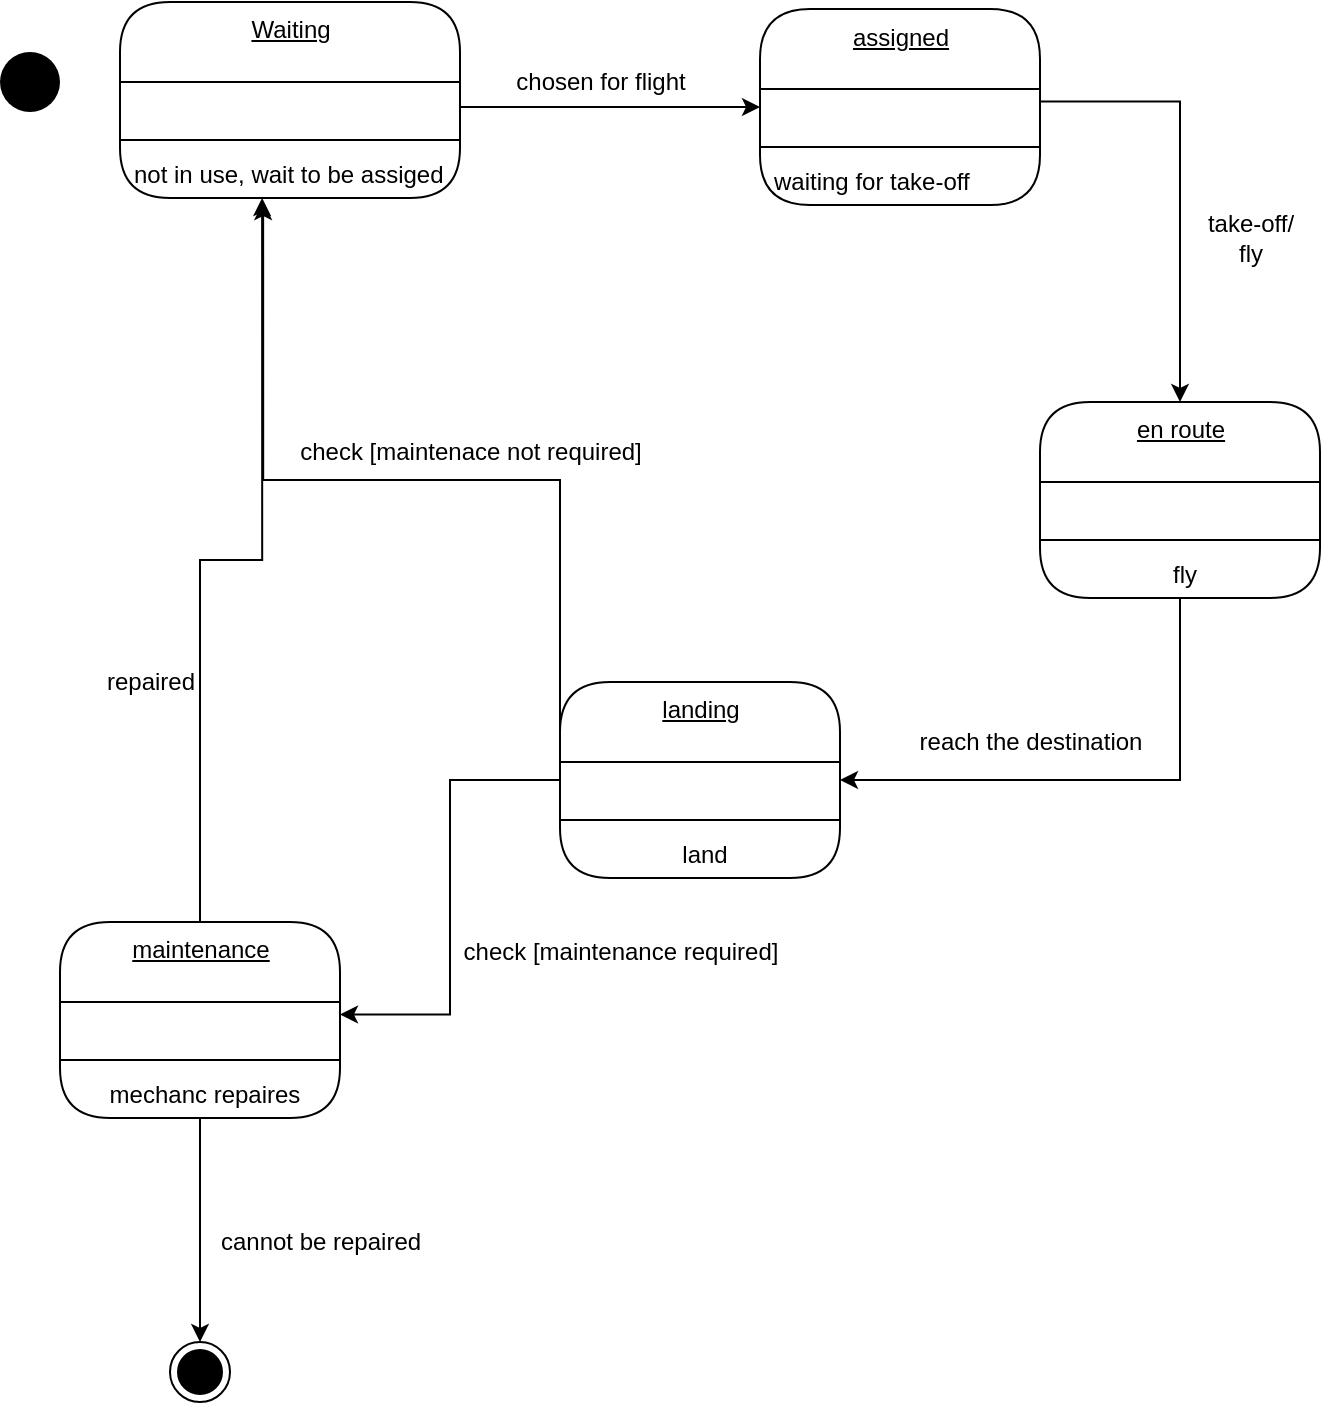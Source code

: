 <mxfile version="20.1.1" type="github">
  <diagram name="Page-1" id="58cdce13-f638-feb5-8d6f-7d28b1aa9fa0">
    <mxGraphModel dx="822" dy="792" grid="1" gridSize="10" guides="1" tooltips="1" connect="1" arrows="1" fold="1" page="1" pageScale="1" pageWidth="1100" pageHeight="850" background="none" math="0" shadow="0">
      <root>
        <mxCell id="0" />
        <mxCell id="1" parent="0" />
        <mxCell id="PmqrdPCJsQn4eMu9PbWC-1" value="Waiting" style="swimlane;fontStyle=4;align=center;verticalAlign=top;childLayout=stackLayout;horizontal=1;startSize=40;horizontalStack=0;resizeParent=1;resizeParentMax=0;resizeLast=0;collapsible=0;marginBottom=0;html=1;rounded=1;absoluteArcSize=1;arcSize=50;" vertex="1" parent="1">
          <mxGeometry x="140" y="110" width="170" height="98" as="geometry" />
        </mxCell>
        <mxCell id="PmqrdPCJsQn4eMu9PbWC-5" value=" " style="fillColor=none;strokeColor=none;align=left;verticalAlign=middle;spacingLeft=5;" vertex="1" parent="PmqrdPCJsQn4eMu9PbWC-1">
          <mxGeometry y="40" width="170" height="25" as="geometry" />
        </mxCell>
        <mxCell id="PmqrdPCJsQn4eMu9PbWC-6" value="" style="line;strokeWidth=1;fillColor=none;align=left;verticalAlign=middle;spacingTop=-1;spacingLeft=3;spacingRight=3;rotatable=0;labelPosition=right;points=[];portConstraint=eastwest;" vertex="1" parent="PmqrdPCJsQn4eMu9PbWC-1">
          <mxGeometry y="65" width="170" height="8" as="geometry" />
        </mxCell>
        <mxCell id="PmqrdPCJsQn4eMu9PbWC-7" value="not in use, wait to be assiged" style="fillColor=none;strokeColor=none;align=left;verticalAlign=middle;spacingLeft=5;" vertex="1" parent="PmqrdPCJsQn4eMu9PbWC-1">
          <mxGeometry y="73" width="170" height="25" as="geometry" />
        </mxCell>
        <mxCell id="PmqrdPCJsQn4eMu9PbWC-8" value="" style="ellipse;fillColor=#000000;strokeColor=none;" vertex="1" parent="1">
          <mxGeometry x="80" y="135" width="30" height="30" as="geometry" />
        </mxCell>
        <mxCell id="PmqrdPCJsQn4eMu9PbWC-9" value="assigned" style="swimlane;fontStyle=4;align=center;verticalAlign=top;childLayout=stackLayout;horizontal=1;startSize=40;horizontalStack=0;resizeParent=1;resizeParentMax=0;resizeLast=0;collapsible=0;marginBottom=0;html=1;rounded=1;absoluteArcSize=1;arcSize=50;" vertex="1" parent="1">
          <mxGeometry x="460" y="113.5" width="140" height="98" as="geometry" />
        </mxCell>
        <mxCell id="PmqrdPCJsQn4eMu9PbWC-10" value=" " style="fillColor=none;strokeColor=none;align=left;verticalAlign=middle;spacingLeft=5;" vertex="1" parent="PmqrdPCJsQn4eMu9PbWC-9">
          <mxGeometry y="40" width="140" height="25" as="geometry" />
        </mxCell>
        <mxCell id="PmqrdPCJsQn4eMu9PbWC-11" value="" style="line;strokeWidth=1;fillColor=none;align=left;verticalAlign=middle;spacingTop=-1;spacingLeft=3;spacingRight=3;rotatable=0;labelPosition=right;points=[];portConstraint=eastwest;" vertex="1" parent="PmqrdPCJsQn4eMu9PbWC-9">
          <mxGeometry y="65" width="140" height="8" as="geometry" />
        </mxCell>
        <mxCell id="PmqrdPCJsQn4eMu9PbWC-12" value="waiting for take-off" style="fillColor=none;strokeColor=none;align=left;verticalAlign=middle;spacingLeft=5;" vertex="1" parent="PmqrdPCJsQn4eMu9PbWC-9">
          <mxGeometry y="73" width="140" height="25" as="geometry" />
        </mxCell>
        <mxCell id="PmqrdPCJsQn4eMu9PbWC-15" style="edgeStyle=orthogonalEdgeStyle;rounded=0;orthogonalLoop=1;jettySize=auto;html=1;exitX=1;exitY=0.5;exitDx=0;exitDy=0;entryX=0;entryY=0.5;entryDx=0;entryDy=0;" edge="1" parent="1" source="PmqrdPCJsQn4eMu9PbWC-5" target="PmqrdPCJsQn4eMu9PbWC-9">
          <mxGeometry relative="1" as="geometry" />
        </mxCell>
        <mxCell id="PmqrdPCJsQn4eMu9PbWC-16" value="chosen for flight" style="text;html=1;align=center;verticalAlign=middle;resizable=0;points=[];autosize=1;strokeColor=none;fillColor=none;" vertex="1" parent="1">
          <mxGeometry x="325" y="135" width="110" height="30" as="geometry" />
        </mxCell>
        <mxCell id="PmqrdPCJsQn4eMu9PbWC-17" value="en route" style="swimlane;fontStyle=4;align=center;verticalAlign=top;childLayout=stackLayout;horizontal=1;startSize=40;horizontalStack=0;resizeParent=1;resizeParentMax=0;resizeLast=0;collapsible=0;marginBottom=0;html=1;rounded=1;absoluteArcSize=1;arcSize=50;" vertex="1" parent="1">
          <mxGeometry x="600" y="310" width="140" height="98" as="geometry" />
        </mxCell>
        <mxCell id="PmqrdPCJsQn4eMu9PbWC-18" value=" " style="fillColor=none;strokeColor=none;align=left;verticalAlign=middle;spacingLeft=5;" vertex="1" parent="PmqrdPCJsQn4eMu9PbWC-17">
          <mxGeometry y="40" width="140" height="25" as="geometry" />
        </mxCell>
        <mxCell id="PmqrdPCJsQn4eMu9PbWC-19" value="" style="line;strokeWidth=1;fillColor=none;align=left;verticalAlign=middle;spacingTop=-1;spacingLeft=3;spacingRight=3;rotatable=0;labelPosition=right;points=[];portConstraint=eastwest;" vertex="1" parent="PmqrdPCJsQn4eMu9PbWC-17">
          <mxGeometry y="65" width="140" height="8" as="geometry" />
        </mxCell>
        <mxCell id="PmqrdPCJsQn4eMu9PbWC-20" value="fly" style="fillColor=none;strokeColor=none;align=center;verticalAlign=middle;spacingLeft=5;" vertex="1" parent="PmqrdPCJsQn4eMu9PbWC-17">
          <mxGeometry y="73" width="140" height="25" as="geometry" />
        </mxCell>
        <mxCell id="PmqrdPCJsQn4eMu9PbWC-21" style="edgeStyle=orthogonalEdgeStyle;rounded=0;orthogonalLoop=1;jettySize=auto;html=1;exitX=1;exitY=0.25;exitDx=0;exitDy=0;" edge="1" parent="1" source="PmqrdPCJsQn4eMu9PbWC-10" target="PmqrdPCJsQn4eMu9PbWC-17">
          <mxGeometry relative="1" as="geometry" />
        </mxCell>
        <mxCell id="PmqrdPCJsQn4eMu9PbWC-22" value="take-off/&lt;br&gt;fly" style="text;html=1;align=center;verticalAlign=middle;resizable=0;points=[];autosize=1;strokeColor=none;fillColor=none;" vertex="1" parent="1">
          <mxGeometry x="670" y="208" width="70" height="40" as="geometry" />
        </mxCell>
        <mxCell id="PmqrdPCJsQn4eMu9PbWC-37" style="edgeStyle=orthogonalEdgeStyle;rounded=0;orthogonalLoop=1;jettySize=auto;html=1;entryX=1;entryY=0.25;entryDx=0;entryDy=0;" edge="1" parent="1" source="PmqrdPCJsQn4eMu9PbWC-23" target="PmqrdPCJsQn4eMu9PbWC-30">
          <mxGeometry relative="1" as="geometry" />
        </mxCell>
        <mxCell id="PmqrdPCJsQn4eMu9PbWC-23" value="landing" style="swimlane;fontStyle=4;align=center;verticalAlign=top;childLayout=stackLayout;horizontal=1;startSize=40;horizontalStack=0;resizeParent=1;resizeParentMax=0;resizeLast=0;collapsible=0;marginBottom=0;html=1;rounded=1;absoluteArcSize=1;arcSize=50;" vertex="1" parent="1">
          <mxGeometry x="360" y="450" width="140" height="98" as="geometry" />
        </mxCell>
        <mxCell id="PmqrdPCJsQn4eMu9PbWC-24" value=" " style="fillColor=none;strokeColor=none;align=left;verticalAlign=middle;spacingLeft=5;" vertex="1" parent="PmqrdPCJsQn4eMu9PbWC-23">
          <mxGeometry y="40" width="140" height="25" as="geometry" />
        </mxCell>
        <mxCell id="PmqrdPCJsQn4eMu9PbWC-25" value="" style="line;strokeWidth=1;fillColor=none;align=left;verticalAlign=middle;spacingTop=-1;spacingLeft=3;spacingRight=3;rotatable=0;labelPosition=right;points=[];portConstraint=eastwest;" vertex="1" parent="PmqrdPCJsQn4eMu9PbWC-23">
          <mxGeometry y="65" width="140" height="8" as="geometry" />
        </mxCell>
        <mxCell id="PmqrdPCJsQn4eMu9PbWC-26" value="land" style="fillColor=none;strokeColor=none;align=center;verticalAlign=middle;spacingLeft=5;" vertex="1" parent="PmqrdPCJsQn4eMu9PbWC-23">
          <mxGeometry y="73" width="140" height="25" as="geometry" />
        </mxCell>
        <mxCell id="PmqrdPCJsQn4eMu9PbWC-27" style="edgeStyle=orthogonalEdgeStyle;rounded=0;orthogonalLoop=1;jettySize=auto;html=1;exitX=0.5;exitY=1;exitDx=0;exitDy=0;entryX=1;entryY=0.5;entryDx=0;entryDy=0;" edge="1" parent="1" source="PmqrdPCJsQn4eMu9PbWC-20" target="PmqrdPCJsQn4eMu9PbWC-23">
          <mxGeometry relative="1" as="geometry" />
        </mxCell>
        <mxCell id="PmqrdPCJsQn4eMu9PbWC-28" value="reach the destination" style="text;html=1;align=center;verticalAlign=middle;resizable=0;points=[];autosize=1;strokeColor=none;fillColor=none;" vertex="1" parent="1">
          <mxGeometry x="530" y="465" width="130" height="30" as="geometry" />
        </mxCell>
        <mxCell id="PmqrdPCJsQn4eMu9PbWC-42" style="edgeStyle=orthogonalEdgeStyle;rounded=0;orthogonalLoop=1;jettySize=auto;html=1;exitX=0.5;exitY=0;exitDx=0;exitDy=0;entryX=0.418;entryY=1;entryDx=0;entryDy=0;entryPerimeter=0;" edge="1" parent="1" source="PmqrdPCJsQn4eMu9PbWC-29" target="PmqrdPCJsQn4eMu9PbWC-7">
          <mxGeometry relative="1" as="geometry" />
        </mxCell>
        <mxCell id="PmqrdPCJsQn4eMu9PbWC-29" value="maintenance" style="swimlane;fontStyle=4;align=center;verticalAlign=top;childLayout=stackLayout;horizontal=1;startSize=40;horizontalStack=0;resizeParent=1;resizeParentMax=0;resizeLast=0;collapsible=0;marginBottom=0;html=1;rounded=1;absoluteArcSize=1;arcSize=50;" vertex="1" parent="1">
          <mxGeometry x="110" y="570" width="140" height="98" as="geometry" />
        </mxCell>
        <mxCell id="PmqrdPCJsQn4eMu9PbWC-30" value=" " style="fillColor=none;strokeColor=none;align=left;verticalAlign=middle;spacingLeft=5;" vertex="1" parent="PmqrdPCJsQn4eMu9PbWC-29">
          <mxGeometry y="40" width="140" height="25" as="geometry" />
        </mxCell>
        <mxCell id="PmqrdPCJsQn4eMu9PbWC-31" value="" style="line;strokeWidth=1;fillColor=none;align=left;verticalAlign=middle;spacingTop=-1;spacingLeft=3;spacingRight=3;rotatable=0;labelPosition=right;points=[];portConstraint=eastwest;" vertex="1" parent="PmqrdPCJsQn4eMu9PbWC-29">
          <mxGeometry y="65" width="140" height="8" as="geometry" />
        </mxCell>
        <mxCell id="PmqrdPCJsQn4eMu9PbWC-32" value="mechanc repaires" style="fillColor=none;strokeColor=none;align=center;verticalAlign=middle;spacingLeft=5;" vertex="1" parent="PmqrdPCJsQn4eMu9PbWC-29">
          <mxGeometry y="73" width="140" height="25" as="geometry" />
        </mxCell>
        <mxCell id="PmqrdPCJsQn4eMu9PbWC-34" value="check [maintenance required]" style="text;html=1;align=center;verticalAlign=middle;resizable=0;points=[];autosize=1;strokeColor=none;fillColor=none;" vertex="1" parent="1">
          <mxGeometry x="300" y="570" width="180" height="30" as="geometry" />
        </mxCell>
        <mxCell id="PmqrdPCJsQn4eMu9PbWC-35" style="edgeStyle=orthogonalEdgeStyle;rounded=0;orthogonalLoop=1;jettySize=auto;html=1;exitX=0;exitY=0;exitDx=0;exitDy=0;entryX=0.421;entryY=1.08;entryDx=0;entryDy=0;entryPerimeter=0;" edge="1" parent="1" source="PmqrdPCJsQn4eMu9PbWC-24" target="PmqrdPCJsQn4eMu9PbWC-7">
          <mxGeometry relative="1" as="geometry" />
        </mxCell>
        <mxCell id="PmqrdPCJsQn4eMu9PbWC-36" value="check [maintenace not required]" style="text;html=1;align=center;verticalAlign=middle;resizable=0;points=[];autosize=1;strokeColor=none;fillColor=none;" vertex="1" parent="1">
          <mxGeometry x="220" y="320" width="190" height="30" as="geometry" />
        </mxCell>
        <mxCell id="PmqrdPCJsQn4eMu9PbWC-38" value="" style="ellipse;html=1;shape=endState;fillColor=#000000;strokeColor=#000000;" vertex="1" parent="1">
          <mxGeometry x="165" y="780" width="30" height="30" as="geometry" />
        </mxCell>
        <mxCell id="PmqrdPCJsQn4eMu9PbWC-40" style="edgeStyle=orthogonalEdgeStyle;rounded=0;orthogonalLoop=1;jettySize=auto;html=1;exitX=0.5;exitY=1;exitDx=0;exitDy=0;" edge="1" parent="1" source="PmqrdPCJsQn4eMu9PbWC-32" target="PmqrdPCJsQn4eMu9PbWC-38">
          <mxGeometry relative="1" as="geometry" />
        </mxCell>
        <mxCell id="PmqrdPCJsQn4eMu9PbWC-41" value="cannot be repaired" style="text;html=1;align=center;verticalAlign=middle;resizable=0;points=[];autosize=1;strokeColor=none;fillColor=none;" vertex="1" parent="1">
          <mxGeometry x="180" y="715" width="120" height="30" as="geometry" />
        </mxCell>
        <mxCell id="PmqrdPCJsQn4eMu9PbWC-43" value="repaired" style="text;html=1;align=center;verticalAlign=middle;resizable=0;points=[];autosize=1;strokeColor=none;fillColor=none;" vertex="1" parent="1">
          <mxGeometry x="120" y="435" width="70" height="30" as="geometry" />
        </mxCell>
      </root>
    </mxGraphModel>
  </diagram>
</mxfile>
